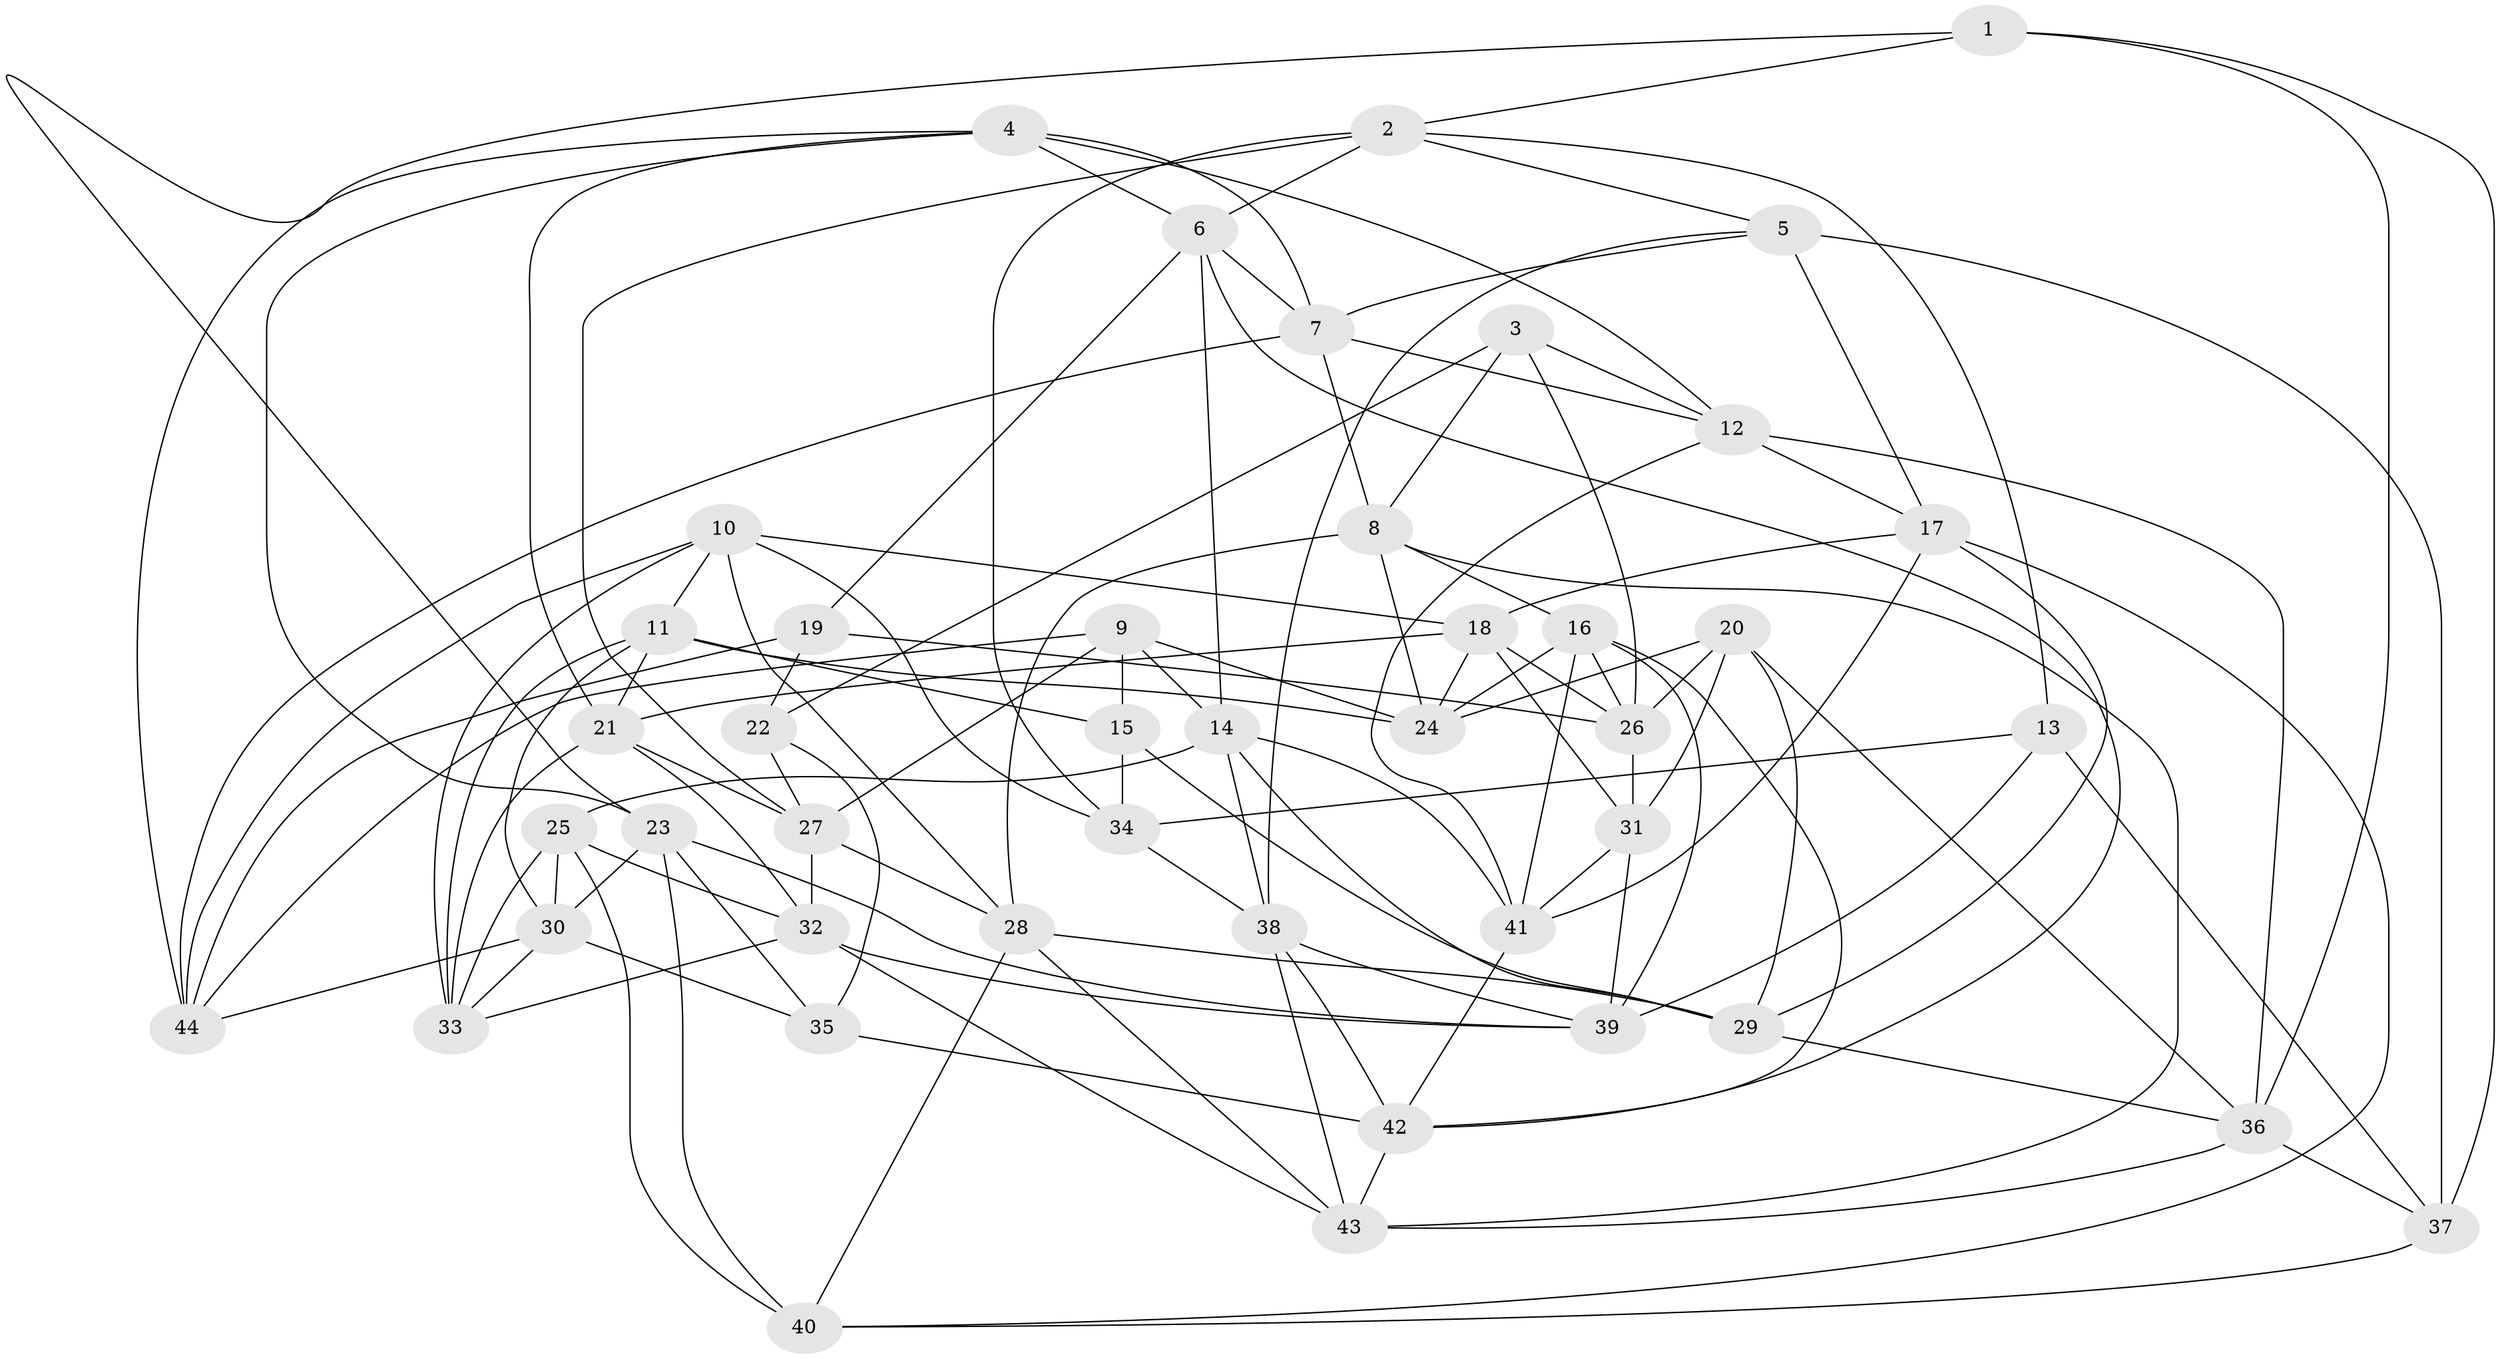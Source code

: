 // original degree distribution, {4: 1.0}
// Generated by graph-tools (version 1.1) at 2025/50/03/09/25 03:50:45]
// undirected, 44 vertices, 121 edges
graph export_dot {
graph [start="1"]
  node [color=gray90,style=filled];
  1;
  2;
  3;
  4;
  5;
  6;
  7;
  8;
  9;
  10;
  11;
  12;
  13;
  14;
  15;
  16;
  17;
  18;
  19;
  20;
  21;
  22;
  23;
  24;
  25;
  26;
  27;
  28;
  29;
  30;
  31;
  32;
  33;
  34;
  35;
  36;
  37;
  38;
  39;
  40;
  41;
  42;
  43;
  44;
  1 -- 2 [weight=1.0];
  1 -- 23 [weight=1.0];
  1 -- 36 [weight=1.0];
  1 -- 37 [weight=1.0];
  2 -- 5 [weight=1.0];
  2 -- 6 [weight=1.0];
  2 -- 13 [weight=1.0];
  2 -- 27 [weight=1.0];
  2 -- 34 [weight=1.0];
  3 -- 8 [weight=1.0];
  3 -- 12 [weight=1.0];
  3 -- 22 [weight=1.0];
  3 -- 26 [weight=1.0];
  4 -- 6 [weight=1.0];
  4 -- 7 [weight=1.0];
  4 -- 12 [weight=1.0];
  4 -- 21 [weight=1.0];
  4 -- 23 [weight=1.0];
  4 -- 44 [weight=1.0];
  5 -- 7 [weight=1.0];
  5 -- 17 [weight=1.0];
  5 -- 37 [weight=2.0];
  5 -- 38 [weight=1.0];
  6 -- 7 [weight=1.0];
  6 -- 14 [weight=1.0];
  6 -- 19 [weight=1.0];
  6 -- 42 [weight=1.0];
  7 -- 8 [weight=1.0];
  7 -- 12 [weight=1.0];
  7 -- 44 [weight=1.0];
  8 -- 16 [weight=1.0];
  8 -- 24 [weight=1.0];
  8 -- 28 [weight=1.0];
  8 -- 43 [weight=1.0];
  9 -- 14 [weight=1.0];
  9 -- 15 [weight=2.0];
  9 -- 24 [weight=1.0];
  9 -- 27 [weight=1.0];
  9 -- 44 [weight=1.0];
  10 -- 11 [weight=1.0];
  10 -- 18 [weight=1.0];
  10 -- 28 [weight=1.0];
  10 -- 33 [weight=1.0];
  10 -- 34 [weight=1.0];
  10 -- 44 [weight=1.0];
  11 -- 15 [weight=1.0];
  11 -- 21 [weight=1.0];
  11 -- 24 [weight=1.0];
  11 -- 30 [weight=1.0];
  11 -- 33 [weight=1.0];
  12 -- 17 [weight=1.0];
  12 -- 36 [weight=1.0];
  12 -- 41 [weight=1.0];
  13 -- 34 [weight=1.0];
  13 -- 37 [weight=1.0];
  13 -- 39 [weight=1.0];
  14 -- 25 [weight=1.0];
  14 -- 29 [weight=1.0];
  14 -- 38 [weight=1.0];
  14 -- 41 [weight=1.0];
  15 -- 29 [weight=1.0];
  15 -- 34 [weight=2.0];
  16 -- 24 [weight=1.0];
  16 -- 26 [weight=1.0];
  16 -- 39 [weight=1.0];
  16 -- 41 [weight=1.0];
  16 -- 42 [weight=1.0];
  17 -- 18 [weight=1.0];
  17 -- 29 [weight=1.0];
  17 -- 40 [weight=1.0];
  17 -- 41 [weight=1.0];
  18 -- 21 [weight=1.0];
  18 -- 24 [weight=1.0];
  18 -- 26 [weight=1.0];
  18 -- 31 [weight=1.0];
  19 -- 22 [weight=3.0];
  19 -- 26 [weight=1.0];
  19 -- 44 [weight=1.0];
  20 -- 24 [weight=1.0];
  20 -- 26 [weight=1.0];
  20 -- 29 [weight=1.0];
  20 -- 31 [weight=2.0];
  20 -- 36 [weight=1.0];
  21 -- 27 [weight=1.0];
  21 -- 32 [weight=1.0];
  21 -- 33 [weight=1.0];
  22 -- 27 [weight=1.0];
  22 -- 35 [weight=1.0];
  23 -- 30 [weight=1.0];
  23 -- 35 [weight=1.0];
  23 -- 39 [weight=1.0];
  23 -- 40 [weight=1.0];
  25 -- 30 [weight=1.0];
  25 -- 32 [weight=1.0];
  25 -- 33 [weight=1.0];
  25 -- 40 [weight=2.0];
  26 -- 31 [weight=1.0];
  27 -- 28 [weight=1.0];
  27 -- 32 [weight=1.0];
  28 -- 29 [weight=1.0];
  28 -- 40 [weight=1.0];
  28 -- 43 [weight=1.0];
  29 -- 36 [weight=1.0];
  30 -- 33 [weight=1.0];
  30 -- 35 [weight=1.0];
  30 -- 44 [weight=1.0];
  31 -- 39 [weight=1.0];
  31 -- 41 [weight=1.0];
  32 -- 33 [weight=1.0];
  32 -- 39 [weight=1.0];
  32 -- 43 [weight=1.0];
  34 -- 38 [weight=1.0];
  35 -- 42 [weight=1.0];
  36 -- 37 [weight=1.0];
  36 -- 43 [weight=1.0];
  37 -- 40 [weight=1.0];
  38 -- 39 [weight=1.0];
  38 -- 42 [weight=1.0];
  38 -- 43 [weight=1.0];
  41 -- 42 [weight=1.0];
  42 -- 43 [weight=1.0];
}
